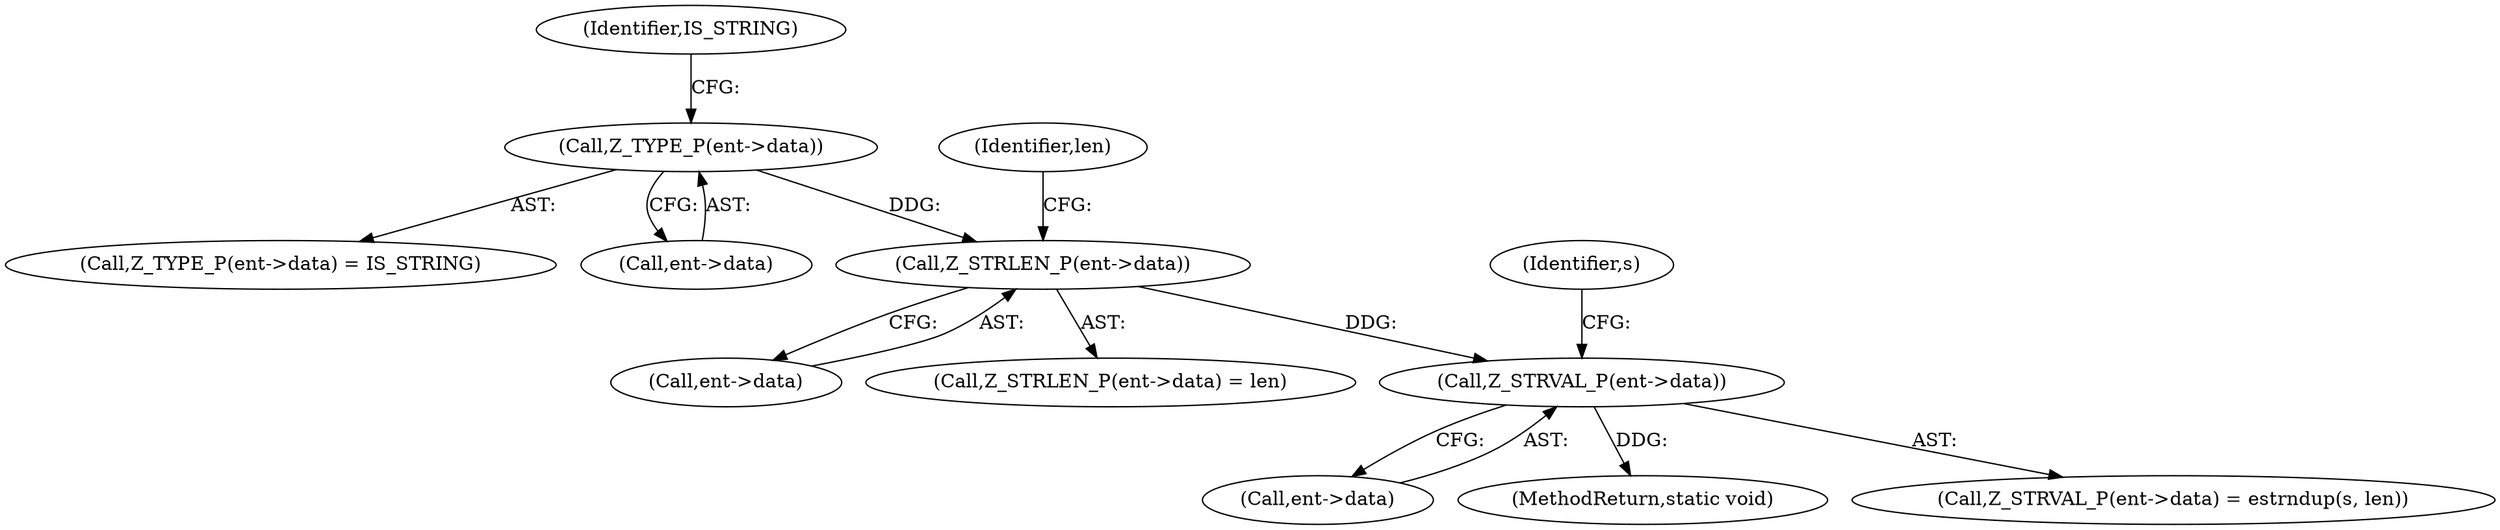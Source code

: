 digraph "0_php-src_a44c89e8af7c2410f4bfc5e097be2a5d0639a60c?w=1@pointer" {
"1000301" [label="(Call,Z_STRVAL_P(ent->data))"];
"1000295" [label="(Call,Z_STRLEN_P(ent->data))"];
"1000289" [label="(Call,Z_TYPE_P(ent->data))"];
"1000296" [label="(Call,ent->data)"];
"1000302" [label="(Call,ent->data)"];
"1000294" [label="(Call,Z_STRLEN_P(ent->data) = len)"];
"1000299" [label="(Identifier,len)"];
"1000306" [label="(Identifier,s)"];
"1000293" [label="(Identifier,IS_STRING)"];
"1000301" [label="(Call,Z_STRVAL_P(ent->data))"];
"1000288" [label="(Call,Z_TYPE_P(ent->data) = IS_STRING)"];
"1000295" [label="(Call,Z_STRLEN_P(ent->data))"];
"1000289" [label="(Call,Z_TYPE_P(ent->data))"];
"1000290" [label="(Call,ent->data)"];
"1000429" [label="(MethodReturn,static void)"];
"1000300" [label="(Call,Z_STRVAL_P(ent->data) = estrndup(s, len))"];
"1000301" -> "1000300"  [label="AST: "];
"1000301" -> "1000302"  [label="CFG: "];
"1000302" -> "1000301"  [label="AST: "];
"1000306" -> "1000301"  [label="CFG: "];
"1000301" -> "1000429"  [label="DDG: "];
"1000295" -> "1000301"  [label="DDG: "];
"1000295" -> "1000294"  [label="AST: "];
"1000295" -> "1000296"  [label="CFG: "];
"1000296" -> "1000295"  [label="AST: "];
"1000299" -> "1000295"  [label="CFG: "];
"1000289" -> "1000295"  [label="DDG: "];
"1000289" -> "1000288"  [label="AST: "];
"1000289" -> "1000290"  [label="CFG: "];
"1000290" -> "1000289"  [label="AST: "];
"1000293" -> "1000289"  [label="CFG: "];
}
